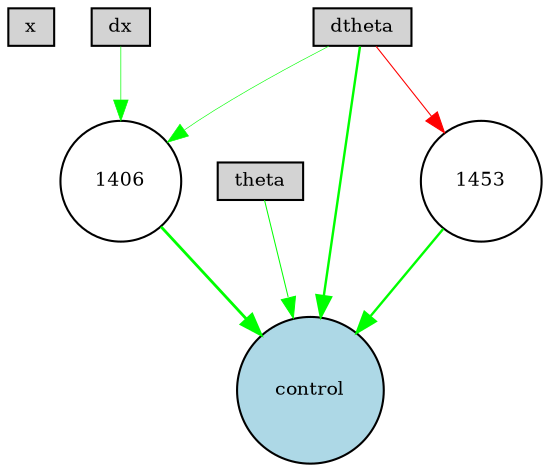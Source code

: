 digraph {
	node [fontsize=9 height=0.2 shape=circle width=0.2]
	x [fillcolor=lightgray shape=box style=filled]
	dx [fillcolor=lightgray shape=box style=filled]
	theta [fillcolor=lightgray shape=box style=filled]
	dtheta [fillcolor=lightgray shape=box style=filled]
	control [fillcolor=lightblue style=filled]
	1453 [fillcolor=white style=filled]
	1406 [fillcolor=white style=filled]
	dtheta -> control [color=green penwidth=1.1591900101415609 style=solid]
	theta -> control [color=green penwidth=0.485649079872308 style=solid]
	dtheta -> 1406 [color=green penwidth=0.29298472026924083 style=solid]
	1406 -> control [color=green penwidth=1.3503556240979364 style=solid]
	dtheta -> 1453 [color=red penwidth=0.521396091674498 style=solid]
	1453 -> control [color=green penwidth=1.1403195292509705 style=solid]
	dx -> 1406 [color=green penwidth=0.33423307545848885 style=solid]
}
